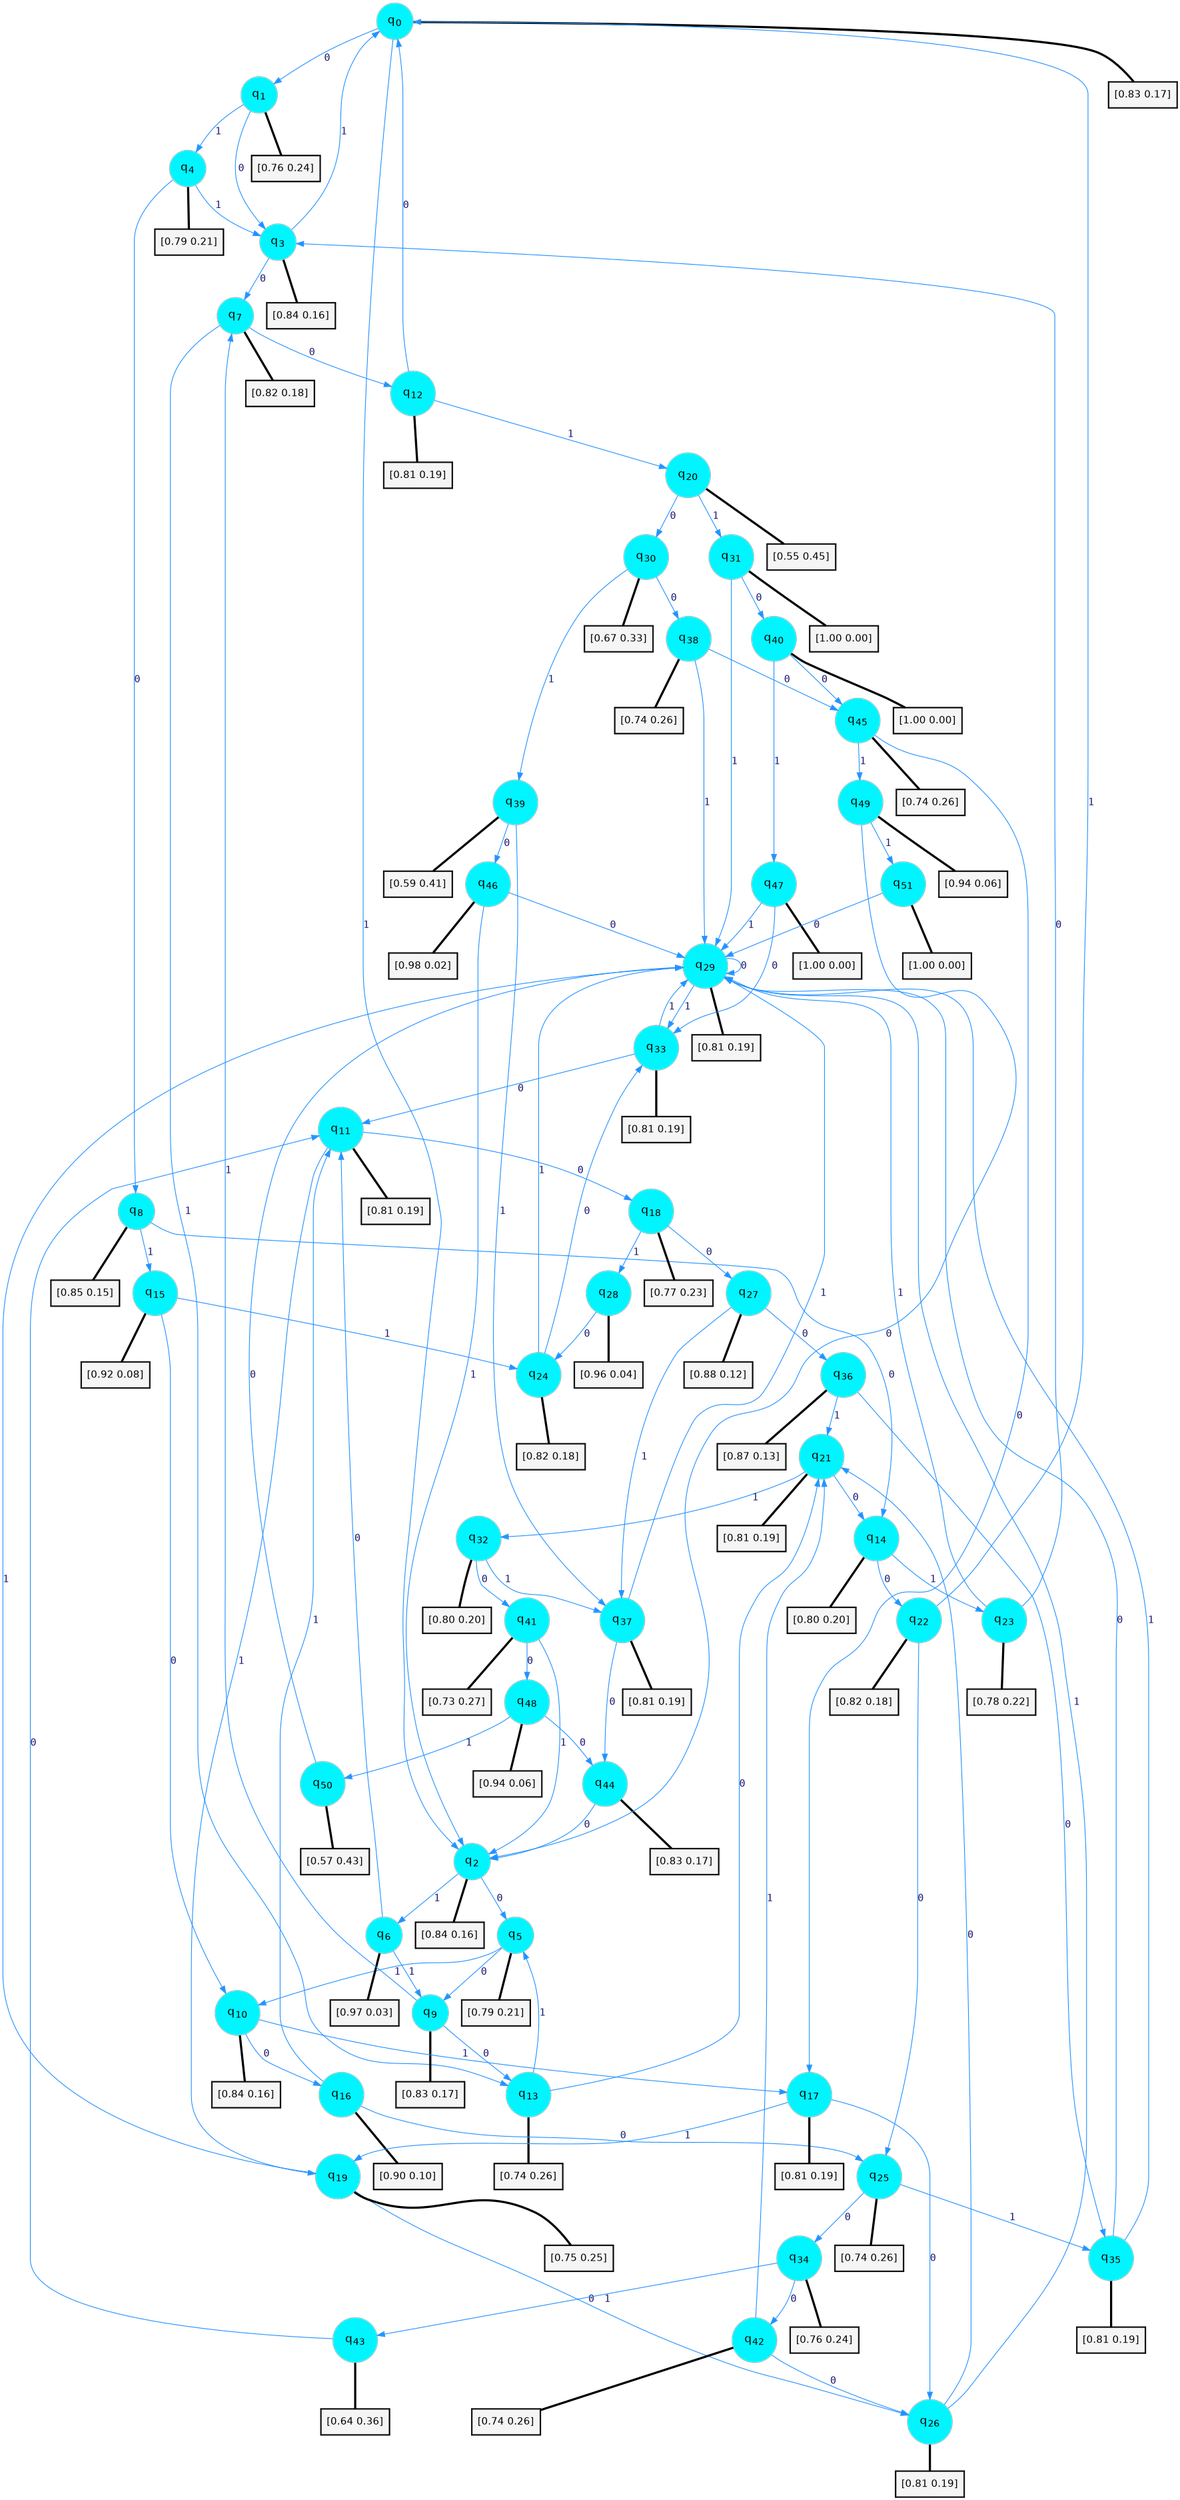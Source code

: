 digraph G {
graph [
bgcolor=transparent, dpi=300, rankdir=TD, size="40,25"];
node [
color=gray, fillcolor=turquoise1, fontcolor=black, fontname=Helvetica, fontsize=16, fontweight=bold, shape=circle, style=filled];
edge [
arrowsize=1, color=dodgerblue1, fontcolor=midnightblue, fontname=courier, fontweight=bold, penwidth=1, style=solid, weight=20];
0[label=<q<SUB>0</SUB>>];
1[label=<q<SUB>1</SUB>>];
2[label=<q<SUB>2</SUB>>];
3[label=<q<SUB>3</SUB>>];
4[label=<q<SUB>4</SUB>>];
5[label=<q<SUB>5</SUB>>];
6[label=<q<SUB>6</SUB>>];
7[label=<q<SUB>7</SUB>>];
8[label=<q<SUB>8</SUB>>];
9[label=<q<SUB>9</SUB>>];
10[label=<q<SUB>10</SUB>>];
11[label=<q<SUB>11</SUB>>];
12[label=<q<SUB>12</SUB>>];
13[label=<q<SUB>13</SUB>>];
14[label=<q<SUB>14</SUB>>];
15[label=<q<SUB>15</SUB>>];
16[label=<q<SUB>16</SUB>>];
17[label=<q<SUB>17</SUB>>];
18[label=<q<SUB>18</SUB>>];
19[label=<q<SUB>19</SUB>>];
20[label=<q<SUB>20</SUB>>];
21[label=<q<SUB>21</SUB>>];
22[label=<q<SUB>22</SUB>>];
23[label=<q<SUB>23</SUB>>];
24[label=<q<SUB>24</SUB>>];
25[label=<q<SUB>25</SUB>>];
26[label=<q<SUB>26</SUB>>];
27[label=<q<SUB>27</SUB>>];
28[label=<q<SUB>28</SUB>>];
29[label=<q<SUB>29</SUB>>];
30[label=<q<SUB>30</SUB>>];
31[label=<q<SUB>31</SUB>>];
32[label=<q<SUB>32</SUB>>];
33[label=<q<SUB>33</SUB>>];
34[label=<q<SUB>34</SUB>>];
35[label=<q<SUB>35</SUB>>];
36[label=<q<SUB>36</SUB>>];
37[label=<q<SUB>37</SUB>>];
38[label=<q<SUB>38</SUB>>];
39[label=<q<SUB>39</SUB>>];
40[label=<q<SUB>40</SUB>>];
41[label=<q<SUB>41</SUB>>];
42[label=<q<SUB>42</SUB>>];
43[label=<q<SUB>43</SUB>>];
44[label=<q<SUB>44</SUB>>];
45[label=<q<SUB>45</SUB>>];
46[label=<q<SUB>46</SUB>>];
47[label=<q<SUB>47</SUB>>];
48[label=<q<SUB>48</SUB>>];
49[label=<q<SUB>49</SUB>>];
50[label=<q<SUB>50</SUB>>];
51[label=<q<SUB>51</SUB>>];
52[label="[0.83 0.17]", shape=box,fontcolor=black, fontname=Helvetica, fontsize=14, penwidth=2, fillcolor=whitesmoke,color=black];
53[label="[0.76 0.24]", shape=box,fontcolor=black, fontname=Helvetica, fontsize=14, penwidth=2, fillcolor=whitesmoke,color=black];
54[label="[0.84 0.16]", shape=box,fontcolor=black, fontname=Helvetica, fontsize=14, penwidth=2, fillcolor=whitesmoke,color=black];
55[label="[0.84 0.16]", shape=box,fontcolor=black, fontname=Helvetica, fontsize=14, penwidth=2, fillcolor=whitesmoke,color=black];
56[label="[0.79 0.21]", shape=box,fontcolor=black, fontname=Helvetica, fontsize=14, penwidth=2, fillcolor=whitesmoke,color=black];
57[label="[0.79 0.21]", shape=box,fontcolor=black, fontname=Helvetica, fontsize=14, penwidth=2, fillcolor=whitesmoke,color=black];
58[label="[0.97 0.03]", shape=box,fontcolor=black, fontname=Helvetica, fontsize=14, penwidth=2, fillcolor=whitesmoke,color=black];
59[label="[0.82 0.18]", shape=box,fontcolor=black, fontname=Helvetica, fontsize=14, penwidth=2, fillcolor=whitesmoke,color=black];
60[label="[0.85 0.15]", shape=box,fontcolor=black, fontname=Helvetica, fontsize=14, penwidth=2, fillcolor=whitesmoke,color=black];
61[label="[0.83 0.17]", shape=box,fontcolor=black, fontname=Helvetica, fontsize=14, penwidth=2, fillcolor=whitesmoke,color=black];
62[label="[0.84 0.16]", shape=box,fontcolor=black, fontname=Helvetica, fontsize=14, penwidth=2, fillcolor=whitesmoke,color=black];
63[label="[0.81 0.19]", shape=box,fontcolor=black, fontname=Helvetica, fontsize=14, penwidth=2, fillcolor=whitesmoke,color=black];
64[label="[0.81 0.19]", shape=box,fontcolor=black, fontname=Helvetica, fontsize=14, penwidth=2, fillcolor=whitesmoke,color=black];
65[label="[0.74 0.26]", shape=box,fontcolor=black, fontname=Helvetica, fontsize=14, penwidth=2, fillcolor=whitesmoke,color=black];
66[label="[0.80 0.20]", shape=box,fontcolor=black, fontname=Helvetica, fontsize=14, penwidth=2, fillcolor=whitesmoke,color=black];
67[label="[0.92 0.08]", shape=box,fontcolor=black, fontname=Helvetica, fontsize=14, penwidth=2, fillcolor=whitesmoke,color=black];
68[label="[0.90 0.10]", shape=box,fontcolor=black, fontname=Helvetica, fontsize=14, penwidth=2, fillcolor=whitesmoke,color=black];
69[label="[0.81 0.19]", shape=box,fontcolor=black, fontname=Helvetica, fontsize=14, penwidth=2, fillcolor=whitesmoke,color=black];
70[label="[0.77 0.23]", shape=box,fontcolor=black, fontname=Helvetica, fontsize=14, penwidth=2, fillcolor=whitesmoke,color=black];
71[label="[0.75 0.25]", shape=box,fontcolor=black, fontname=Helvetica, fontsize=14, penwidth=2, fillcolor=whitesmoke,color=black];
72[label="[0.55 0.45]", shape=box,fontcolor=black, fontname=Helvetica, fontsize=14, penwidth=2, fillcolor=whitesmoke,color=black];
73[label="[0.81 0.19]", shape=box,fontcolor=black, fontname=Helvetica, fontsize=14, penwidth=2, fillcolor=whitesmoke,color=black];
74[label="[0.82 0.18]", shape=box,fontcolor=black, fontname=Helvetica, fontsize=14, penwidth=2, fillcolor=whitesmoke,color=black];
75[label="[0.78 0.22]", shape=box,fontcolor=black, fontname=Helvetica, fontsize=14, penwidth=2, fillcolor=whitesmoke,color=black];
76[label="[0.82 0.18]", shape=box,fontcolor=black, fontname=Helvetica, fontsize=14, penwidth=2, fillcolor=whitesmoke,color=black];
77[label="[0.74 0.26]", shape=box,fontcolor=black, fontname=Helvetica, fontsize=14, penwidth=2, fillcolor=whitesmoke,color=black];
78[label="[0.81 0.19]", shape=box,fontcolor=black, fontname=Helvetica, fontsize=14, penwidth=2, fillcolor=whitesmoke,color=black];
79[label="[0.88 0.12]", shape=box,fontcolor=black, fontname=Helvetica, fontsize=14, penwidth=2, fillcolor=whitesmoke,color=black];
80[label="[0.96 0.04]", shape=box,fontcolor=black, fontname=Helvetica, fontsize=14, penwidth=2, fillcolor=whitesmoke,color=black];
81[label="[0.81 0.19]", shape=box,fontcolor=black, fontname=Helvetica, fontsize=14, penwidth=2, fillcolor=whitesmoke,color=black];
82[label="[0.67 0.33]", shape=box,fontcolor=black, fontname=Helvetica, fontsize=14, penwidth=2, fillcolor=whitesmoke,color=black];
83[label="[1.00 0.00]", shape=box,fontcolor=black, fontname=Helvetica, fontsize=14, penwidth=2, fillcolor=whitesmoke,color=black];
84[label="[0.80 0.20]", shape=box,fontcolor=black, fontname=Helvetica, fontsize=14, penwidth=2, fillcolor=whitesmoke,color=black];
85[label="[0.81 0.19]", shape=box,fontcolor=black, fontname=Helvetica, fontsize=14, penwidth=2, fillcolor=whitesmoke,color=black];
86[label="[0.76 0.24]", shape=box,fontcolor=black, fontname=Helvetica, fontsize=14, penwidth=2, fillcolor=whitesmoke,color=black];
87[label="[0.81 0.19]", shape=box,fontcolor=black, fontname=Helvetica, fontsize=14, penwidth=2, fillcolor=whitesmoke,color=black];
88[label="[0.87 0.13]", shape=box,fontcolor=black, fontname=Helvetica, fontsize=14, penwidth=2, fillcolor=whitesmoke,color=black];
89[label="[0.81 0.19]", shape=box,fontcolor=black, fontname=Helvetica, fontsize=14, penwidth=2, fillcolor=whitesmoke,color=black];
90[label="[0.74 0.26]", shape=box,fontcolor=black, fontname=Helvetica, fontsize=14, penwidth=2, fillcolor=whitesmoke,color=black];
91[label="[0.59 0.41]", shape=box,fontcolor=black, fontname=Helvetica, fontsize=14, penwidth=2, fillcolor=whitesmoke,color=black];
92[label="[1.00 0.00]", shape=box,fontcolor=black, fontname=Helvetica, fontsize=14, penwidth=2, fillcolor=whitesmoke,color=black];
93[label="[0.73 0.27]", shape=box,fontcolor=black, fontname=Helvetica, fontsize=14, penwidth=2, fillcolor=whitesmoke,color=black];
94[label="[0.74 0.26]", shape=box,fontcolor=black, fontname=Helvetica, fontsize=14, penwidth=2, fillcolor=whitesmoke,color=black];
95[label="[0.64 0.36]", shape=box,fontcolor=black, fontname=Helvetica, fontsize=14, penwidth=2, fillcolor=whitesmoke,color=black];
96[label="[0.83 0.17]", shape=box,fontcolor=black, fontname=Helvetica, fontsize=14, penwidth=2, fillcolor=whitesmoke,color=black];
97[label="[0.74 0.26]", shape=box,fontcolor=black, fontname=Helvetica, fontsize=14, penwidth=2, fillcolor=whitesmoke,color=black];
98[label="[0.98 0.02]", shape=box,fontcolor=black, fontname=Helvetica, fontsize=14, penwidth=2, fillcolor=whitesmoke,color=black];
99[label="[1.00 0.00]", shape=box,fontcolor=black, fontname=Helvetica, fontsize=14, penwidth=2, fillcolor=whitesmoke,color=black];
100[label="[0.94 0.06]", shape=box,fontcolor=black, fontname=Helvetica, fontsize=14, penwidth=2, fillcolor=whitesmoke,color=black];
101[label="[0.94 0.06]", shape=box,fontcolor=black, fontname=Helvetica, fontsize=14, penwidth=2, fillcolor=whitesmoke,color=black];
102[label="[0.57 0.43]", shape=box,fontcolor=black, fontname=Helvetica, fontsize=14, penwidth=2, fillcolor=whitesmoke,color=black];
103[label="[1.00 0.00]", shape=box,fontcolor=black, fontname=Helvetica, fontsize=14, penwidth=2, fillcolor=whitesmoke,color=black];
0->1 [label=0];
0->2 [label=1];
0->52 [arrowhead=none, penwidth=3,color=black];
1->3 [label=0];
1->4 [label=1];
1->53 [arrowhead=none, penwidth=3,color=black];
2->5 [label=0];
2->6 [label=1];
2->54 [arrowhead=none, penwidth=3,color=black];
3->7 [label=0];
3->0 [label=1];
3->55 [arrowhead=none, penwidth=3,color=black];
4->8 [label=0];
4->3 [label=1];
4->56 [arrowhead=none, penwidth=3,color=black];
5->9 [label=0];
5->10 [label=1];
5->57 [arrowhead=none, penwidth=3,color=black];
6->11 [label=0];
6->9 [label=1];
6->58 [arrowhead=none, penwidth=3,color=black];
7->12 [label=0];
7->13 [label=1];
7->59 [arrowhead=none, penwidth=3,color=black];
8->14 [label=0];
8->15 [label=1];
8->60 [arrowhead=none, penwidth=3,color=black];
9->13 [label=0];
9->7 [label=1];
9->61 [arrowhead=none, penwidth=3,color=black];
10->16 [label=0];
10->17 [label=1];
10->62 [arrowhead=none, penwidth=3,color=black];
11->18 [label=0];
11->19 [label=1];
11->63 [arrowhead=none, penwidth=3,color=black];
12->0 [label=0];
12->20 [label=1];
12->64 [arrowhead=none, penwidth=3,color=black];
13->21 [label=0];
13->5 [label=1];
13->65 [arrowhead=none, penwidth=3,color=black];
14->22 [label=0];
14->23 [label=1];
14->66 [arrowhead=none, penwidth=3,color=black];
15->10 [label=0];
15->24 [label=1];
15->67 [arrowhead=none, penwidth=3,color=black];
16->25 [label=0];
16->11 [label=1];
16->68 [arrowhead=none, penwidth=3,color=black];
17->26 [label=0];
17->19 [label=1];
17->69 [arrowhead=none, penwidth=3,color=black];
18->27 [label=0];
18->28 [label=1];
18->70 [arrowhead=none, penwidth=3,color=black];
19->26 [label=0];
19->29 [label=1];
19->71 [arrowhead=none, penwidth=3,color=black];
20->30 [label=0];
20->31 [label=1];
20->72 [arrowhead=none, penwidth=3,color=black];
21->14 [label=0];
21->32 [label=1];
21->73 [arrowhead=none, penwidth=3,color=black];
22->25 [label=0];
22->0 [label=1];
22->74 [arrowhead=none, penwidth=3,color=black];
23->3 [label=0];
23->29 [label=1];
23->75 [arrowhead=none, penwidth=3,color=black];
24->33 [label=0];
24->29 [label=1];
24->76 [arrowhead=none, penwidth=3,color=black];
25->34 [label=0];
25->35 [label=1];
25->77 [arrowhead=none, penwidth=3,color=black];
26->21 [label=0];
26->29 [label=1];
26->78 [arrowhead=none, penwidth=3,color=black];
27->36 [label=0];
27->37 [label=1];
27->79 [arrowhead=none, penwidth=3,color=black];
28->24 [label=0];
28->80 [arrowhead=none, penwidth=3,color=black];
29->29 [label=0];
29->33 [label=1];
29->81 [arrowhead=none, penwidth=3,color=black];
30->38 [label=0];
30->39 [label=1];
30->82 [arrowhead=none, penwidth=3,color=black];
31->40 [label=0];
31->29 [label=1];
31->83 [arrowhead=none, penwidth=3,color=black];
32->41 [label=0];
32->37 [label=1];
32->84 [arrowhead=none, penwidth=3,color=black];
33->11 [label=0];
33->29 [label=1];
33->85 [arrowhead=none, penwidth=3,color=black];
34->42 [label=0];
34->43 [label=1];
34->86 [arrowhead=none, penwidth=3,color=black];
35->29 [label=0];
35->29 [label=1];
35->87 [arrowhead=none, penwidth=3,color=black];
36->35 [label=0];
36->21 [label=1];
36->88 [arrowhead=none, penwidth=3,color=black];
37->44 [label=0];
37->29 [label=1];
37->89 [arrowhead=none, penwidth=3,color=black];
38->45 [label=0];
38->29 [label=1];
38->90 [arrowhead=none, penwidth=3,color=black];
39->46 [label=0];
39->37 [label=1];
39->91 [arrowhead=none, penwidth=3,color=black];
40->45 [label=0];
40->47 [label=1];
40->92 [arrowhead=none, penwidth=3,color=black];
41->48 [label=0];
41->2 [label=1];
41->93 [arrowhead=none, penwidth=3,color=black];
42->26 [label=0];
42->21 [label=1];
42->94 [arrowhead=none, penwidth=3,color=black];
43->11 [label=0];
43->95 [arrowhead=none, penwidth=3,color=black];
44->2 [label=0];
44->96 [arrowhead=none, penwidth=3,color=black];
45->17 [label=0];
45->49 [label=1];
45->97 [arrowhead=none, penwidth=3,color=black];
46->29 [label=0];
46->2 [label=1];
46->98 [arrowhead=none, penwidth=3,color=black];
47->33 [label=0];
47->29 [label=1];
47->99 [arrowhead=none, penwidth=3,color=black];
48->44 [label=0];
48->50 [label=1];
48->100 [arrowhead=none, penwidth=3,color=black];
49->2 [label=0];
49->51 [label=1];
49->101 [arrowhead=none, penwidth=3,color=black];
50->29 [label=0];
50->102 [arrowhead=none, penwidth=3,color=black];
51->29 [label=0];
51->103 [arrowhead=none, penwidth=3,color=black];
}
